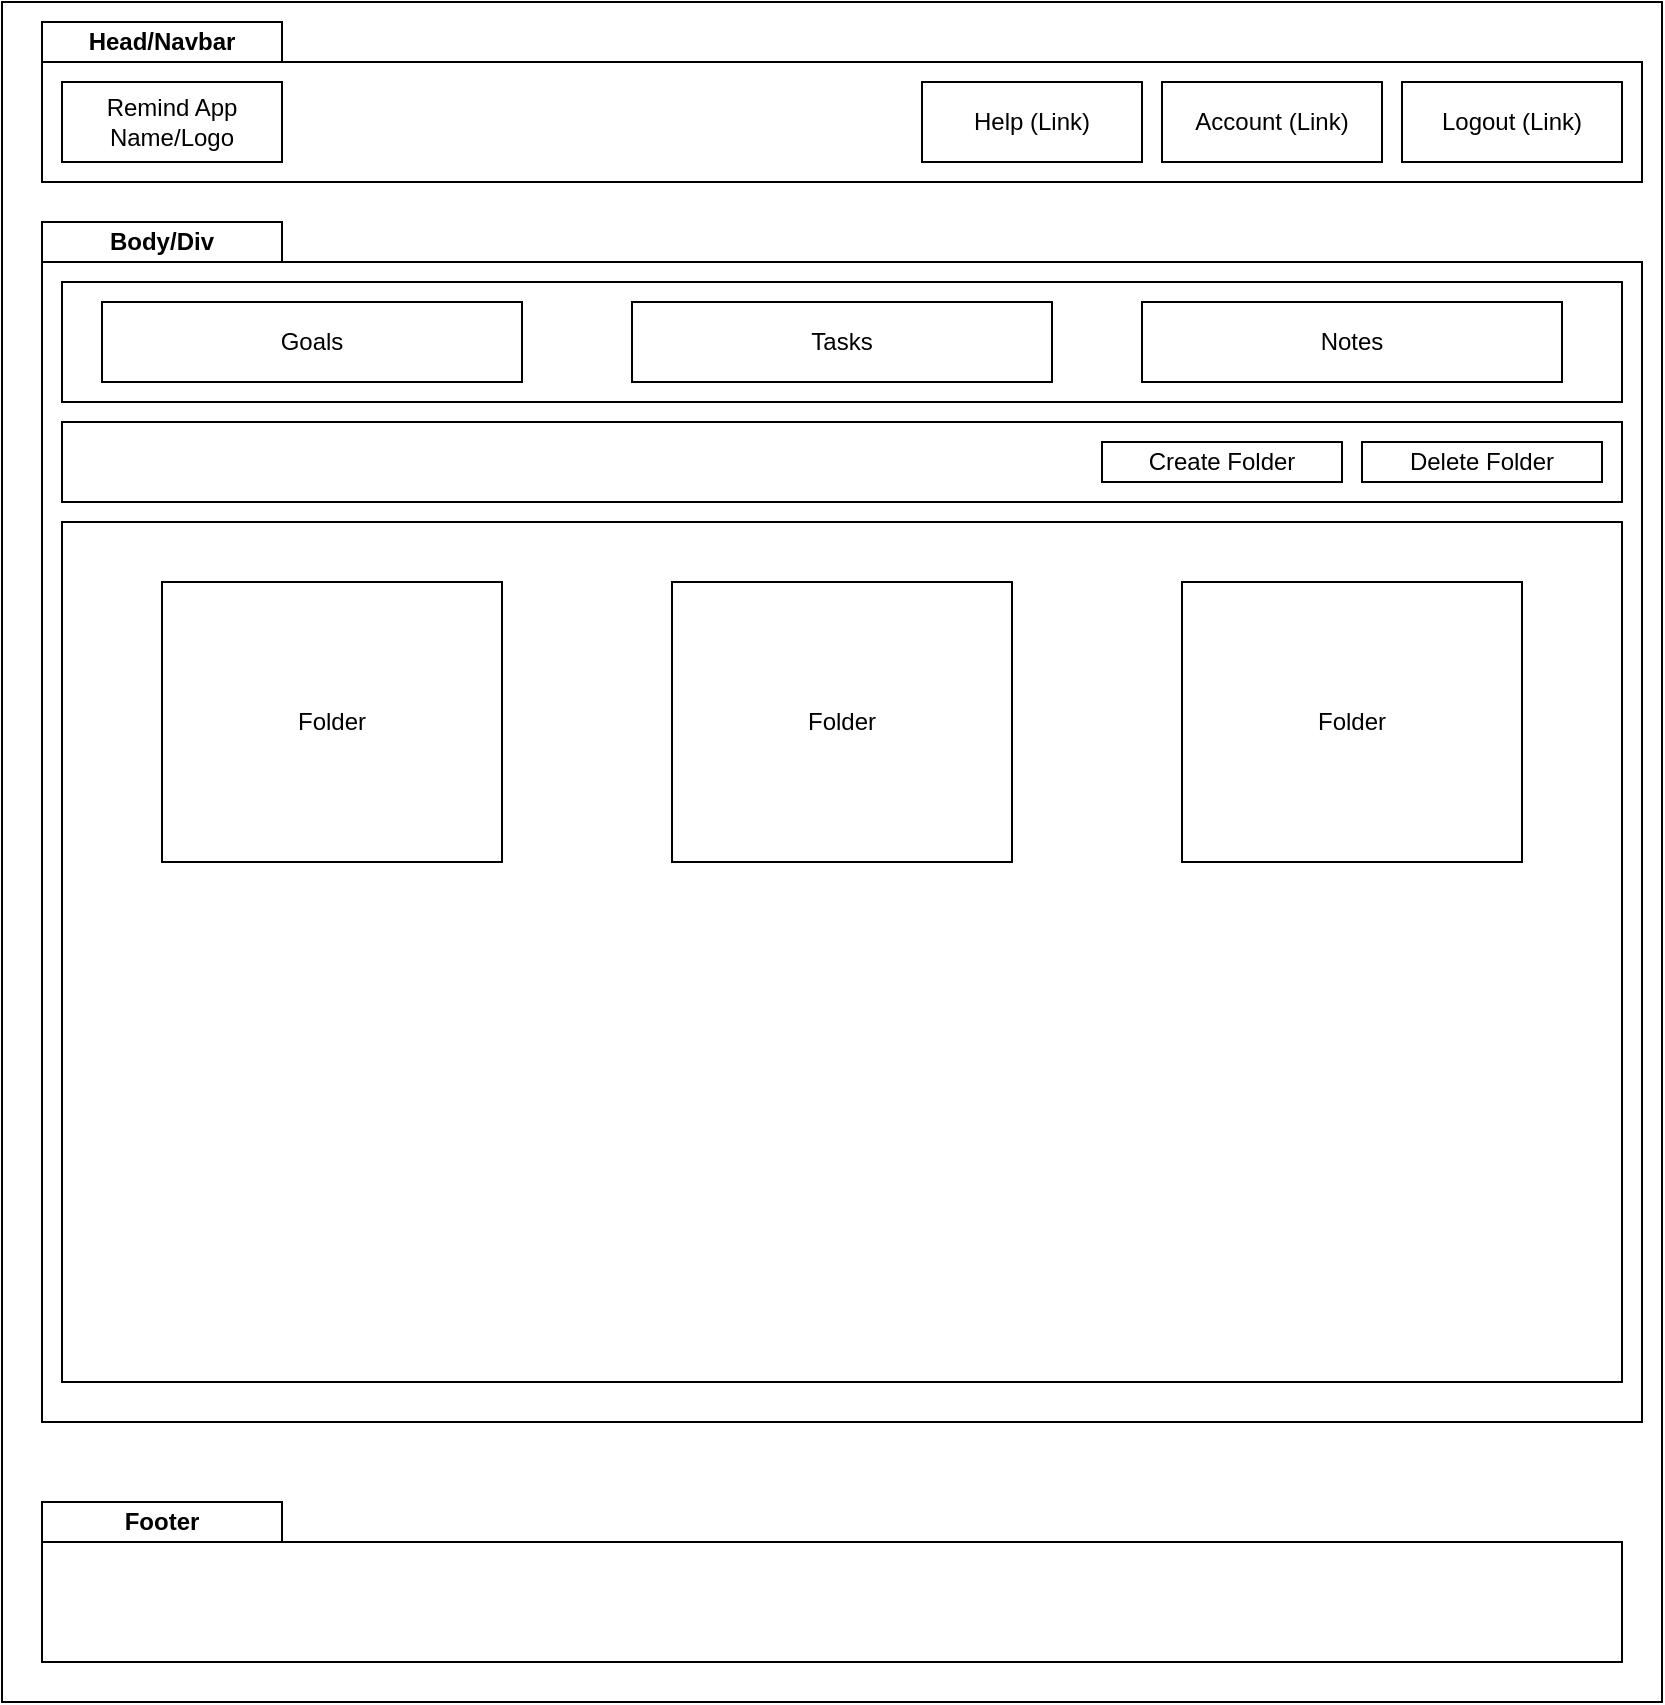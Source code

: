 <mxfile version="13.8.1" type="device"><diagram id="VvOLcTfzo8LKAhhhwUTT" name="Page-1"><mxGraphModel dx="868" dy="450" grid="1" gridSize="10" guides="1" tooltips="1" connect="1" arrows="1" fold="1" page="1" pageScale="1" pageWidth="850" pageHeight="1100" math="0" shadow="0"><root><mxCell id="0"/><mxCell id="1" parent="0"/><mxCell id="4knDLGQfDgZvqx23szhq-1" value="" style="rounded=0;whiteSpace=wrap;html=1;" parent="1" vertex="1"><mxGeometry x="10" y="10" width="830" height="850" as="geometry"/></mxCell><mxCell id="4knDLGQfDgZvqx23szhq-2" value="" style="rounded=0;whiteSpace=wrap;html=1;" parent="1" vertex="1"><mxGeometry x="30" y="40" width="800" height="60" as="geometry"/></mxCell><mxCell id="4knDLGQfDgZvqx23szhq-3" value="&lt;b&gt;Head/Navbar&lt;/b&gt;" style="rounded=0;whiteSpace=wrap;html=1;" parent="1" vertex="1"><mxGeometry x="30" y="20" width="120" height="20" as="geometry"/></mxCell><mxCell id="4knDLGQfDgZvqx23szhq-4" value="Logout&amp;nbsp;(Link)" style="rounded=0;whiteSpace=wrap;html=1;" parent="1" vertex="1"><mxGeometry x="710" y="50" width="110" height="40" as="geometry"/></mxCell><mxCell id="4knDLGQfDgZvqx23szhq-5" value="Account&amp;nbsp;(Link)" style="rounded=0;whiteSpace=wrap;html=1;" parent="1" vertex="1"><mxGeometry x="590" y="50" width="110" height="40" as="geometry"/></mxCell><mxCell id="4knDLGQfDgZvqx23szhq-6" value="Remind App Name/Logo" style="rounded=0;whiteSpace=wrap;html=1;" parent="1" vertex="1"><mxGeometry x="40" y="50" width="110" height="40" as="geometry"/></mxCell><mxCell id="4knDLGQfDgZvqx23szhq-7" value="" style="rounded=0;whiteSpace=wrap;html=1;" parent="1" vertex="1"><mxGeometry x="30" y="140" width="800" height="580" as="geometry"/></mxCell><mxCell id="4knDLGQfDgZvqx23szhq-8" value="&lt;b&gt;Body/Div&lt;/b&gt;" style="rounded=0;whiteSpace=wrap;html=1;" parent="1" vertex="1"><mxGeometry x="30" y="120" width="120" height="20" as="geometry"/></mxCell><mxCell id="4knDLGQfDgZvqx23szhq-9" value="" style="rounded=0;whiteSpace=wrap;html=1;" parent="1" vertex="1"><mxGeometry x="40" y="150" width="780" height="60" as="geometry"/></mxCell><mxCell id="4knDLGQfDgZvqx23szhq-10" value="Goals" style="rounded=0;whiteSpace=wrap;html=1;" parent="1" vertex="1"><mxGeometry x="60" y="160" width="210" height="40" as="geometry"/></mxCell><mxCell id="4knDLGQfDgZvqx23szhq-12" value="Tasks" style="rounded=0;whiteSpace=wrap;html=1;" parent="1" vertex="1"><mxGeometry x="325" y="160" width="210" height="40" as="geometry"/></mxCell><mxCell id="4knDLGQfDgZvqx23szhq-13" value="Notes" style="rounded=0;whiteSpace=wrap;html=1;" parent="1" vertex="1"><mxGeometry x="580" y="160" width="210" height="40" as="geometry"/></mxCell><mxCell id="4knDLGQfDgZvqx23szhq-14" value="" style="rounded=0;whiteSpace=wrap;html=1;" parent="1" vertex="1"><mxGeometry x="40" y="270" width="780" height="430" as="geometry"/></mxCell><mxCell id="4knDLGQfDgZvqx23szhq-15" value="" style="rounded=0;whiteSpace=wrap;html=1;align=left;" parent="1" vertex="1"><mxGeometry x="30" y="780" width="790" height="60" as="geometry"/></mxCell><mxCell id="4knDLGQfDgZvqx23szhq-16" value="&lt;b&gt;Footer&lt;/b&gt;" style="rounded=0;whiteSpace=wrap;html=1;" parent="1" vertex="1"><mxGeometry x="30" y="760" width="120" height="20" as="geometry"/></mxCell><mxCell id="4knDLGQfDgZvqx23szhq-17" value="Folder" style="rounded=0;whiteSpace=wrap;html=1;" parent="1" vertex="1"><mxGeometry x="90" y="300" width="170" height="140" as="geometry"/></mxCell><mxCell id="ShGl4tO8XZelJhYZVPVj-1" value="Help&amp;nbsp;(Link)" style="rounded=0;whiteSpace=wrap;html=1;" parent="1" vertex="1"><mxGeometry x="470" y="50" width="110" height="40" as="geometry"/></mxCell><mxCell id="ShGl4tO8XZelJhYZVPVj-2" value="&amp;nbsp;" style="rounded=0;whiteSpace=wrap;html=1;align=left;" parent="1" vertex="1"><mxGeometry x="40" y="220" width="780" height="40" as="geometry"/></mxCell><mxCell id="qvhDEOiV1TvzPcB4VjWo-1" value="Folder" style="rounded=0;whiteSpace=wrap;html=1;" parent="1" vertex="1"><mxGeometry x="345" y="300" width="170" height="140" as="geometry"/></mxCell><mxCell id="qvhDEOiV1TvzPcB4VjWo-3" value="Folder" style="rounded=0;whiteSpace=wrap;html=1;" parent="1" vertex="1"><mxGeometry x="600" y="300" width="170" height="140" as="geometry"/></mxCell><mxCell id="qvhDEOiV1TvzPcB4VjWo-5" value="Create Folder" style="rounded=0;whiteSpace=wrap;html=1;" parent="1" vertex="1"><mxGeometry x="560" y="230" width="120" height="20" as="geometry"/></mxCell><mxCell id="8nffNCQwOn4c-l744hN8-1" value="Delete Folder" style="rounded=0;whiteSpace=wrap;html=1;" vertex="1" parent="1"><mxGeometry x="690" y="230" width="120" height="20" as="geometry"/></mxCell></root></mxGraphModel></diagram></mxfile>